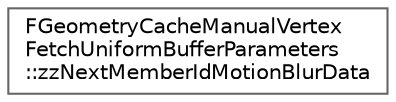 digraph "Graphical Class Hierarchy"
{
 // INTERACTIVE_SVG=YES
 // LATEX_PDF_SIZE
  bgcolor="transparent";
  edge [fontname=Helvetica,fontsize=10,labelfontname=Helvetica,labelfontsize=10];
  node [fontname=Helvetica,fontsize=10,shape=box,height=0.2,width=0.4];
  rankdir="LR";
  Node0 [id="Node000000",label="FGeometryCacheManualVertex\lFetchUniformBufferParameters\l::zzNextMemberIdMotionBlurData",height=0.2,width=0.4,color="grey40", fillcolor="white", style="filled",URL="$da/d27/structFGeometryCacheManualVertexFetchUniformBufferParameters_1_1zzNextMemberIdMotionBlurData.html",tooltip=" "];
}
